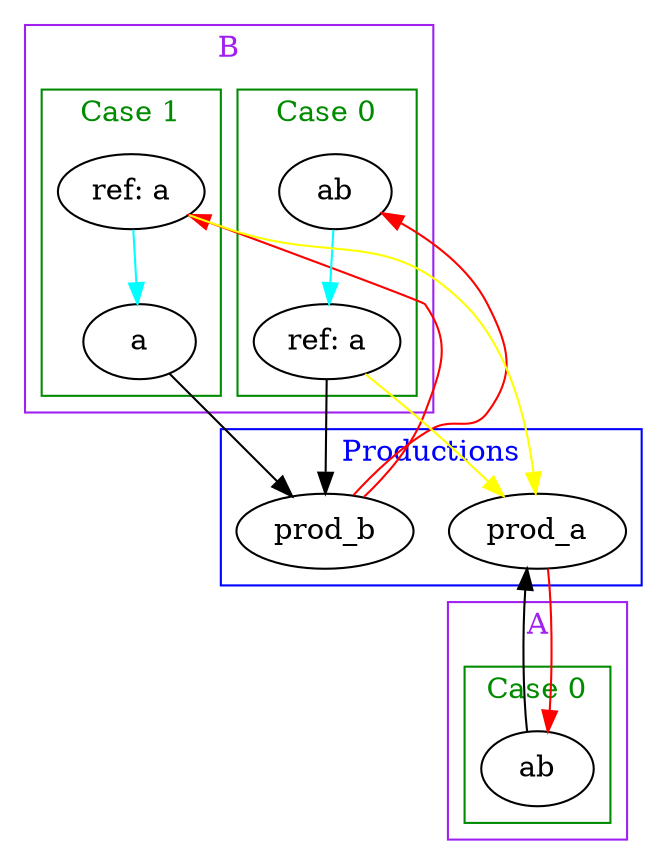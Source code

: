 digraph test_sp_graph {
    compound = true;

    subgraph prods {
        cluster = true;
        label = "Productions";
        color = blue;
        fontcolor = blue;
        rank  = same;
        prod_a[label="prod_a"];
        prod_b[label="prod_b"];
    }

    subgraph a_prod {
        cluster = true;
        label = "A";
        color = purple;
        fontcolor = purple;
        rank = same;
        subgraph a_case_0 {
            cluster = true;
            label = "Case 0";
            color = green4;
            fontcolor = green4;
            rank = same;
            vertex_0[label="ab"];
        }
    }
    prod_a -> vertex_0[label="", color="red"];
    vertex_0 -> prod_a[label="", color="black"];

    subgraph b_prod {
        cluster = true;
        label = "B";
        color = purple;
        fontcolor = purple;
        rank = same;
        subgraph b_case_0 {
            cluster = true;
            label = "Case 0";
            color = green4;
            fontcolor = green4;
            rank = same;
            vertex_1[label="ab"];
            vertex_2[label="ref: a"];
        }
        subgraph b_case_1 {
            cluster = true;
            label = "Case 1";
            color = green4;
            fontcolor = green4;
            rank = same;
            vertex_3[label="ref: a"];
            vertex_4[label="a"];
        }
    }
    prod_b -> vertex_1[label="", color="red"];
    vertex_1 -> vertex_2[label="", color="aqua"];
    vertex_2 -> prod_a[label="", color="yellow"];
    vertex_2 -> prod_b[label="", color="black"];
    prod_b -> vertex_3[label="", color="red"];
    vertex_3 -> prod_a[label="", color="yellow"];
    vertex_3 -> vertex_4[label="", color="aqua"];
    vertex_4 -> prod_b[label="", color="black"];
}
